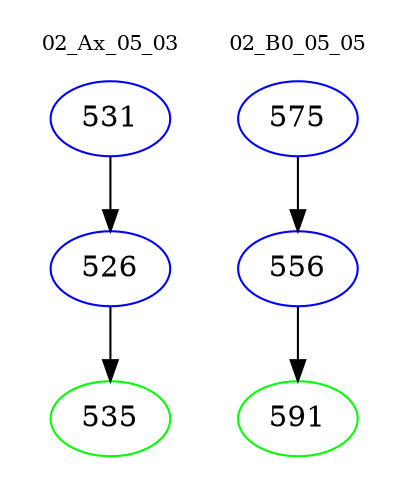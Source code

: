 digraph{
subgraph cluster_0 {
color = white
label = "02_Ax_05_03";
fontsize=10;
T0_531 [label="531", color="blue"]
T0_531 -> T0_526 [color="black"]
T0_526 [label="526", color="blue"]
T0_526 -> T0_535 [color="black"]
T0_535 [label="535", color="green"]
}
subgraph cluster_1 {
color = white
label = "02_B0_05_05";
fontsize=10;
T1_575 [label="575", color="blue"]
T1_575 -> T1_556 [color="black"]
T1_556 [label="556", color="blue"]
T1_556 -> T1_591 [color="black"]
T1_591 [label="591", color="green"]
}
}
